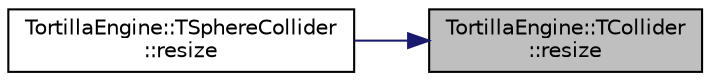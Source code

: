 digraph "TortillaEngine::TCollider::resize"
{
 // LATEX_PDF_SIZE
  edge [fontname="Helvetica",fontsize="10",labelfontname="Helvetica",labelfontsize="10"];
  node [fontname="Helvetica",fontsize="10",shape=record];
  rankdir="RL";
  Node1 [label="TortillaEngine::TCollider\l::resize",height=0.2,width=0.4,color="black", fillcolor="grey75", style="filled", fontcolor="black",tooltip="Apply an scale to the collider."];
  Node1 -> Node2 [dir="back",color="midnightblue",fontsize="10",style="solid",fontname="Helvetica"];
  Node2 [label="TortillaEngine::TSphereCollider\l::resize",height=0.2,width=0.4,color="black", fillcolor="white", style="filled",URL="$class_tortilla_engine_1_1_t_sphere_collider.html#abef60ed6a59f209b59ffe1c80f51bc76",tooltip="Apply an scale to the collider."];
}
